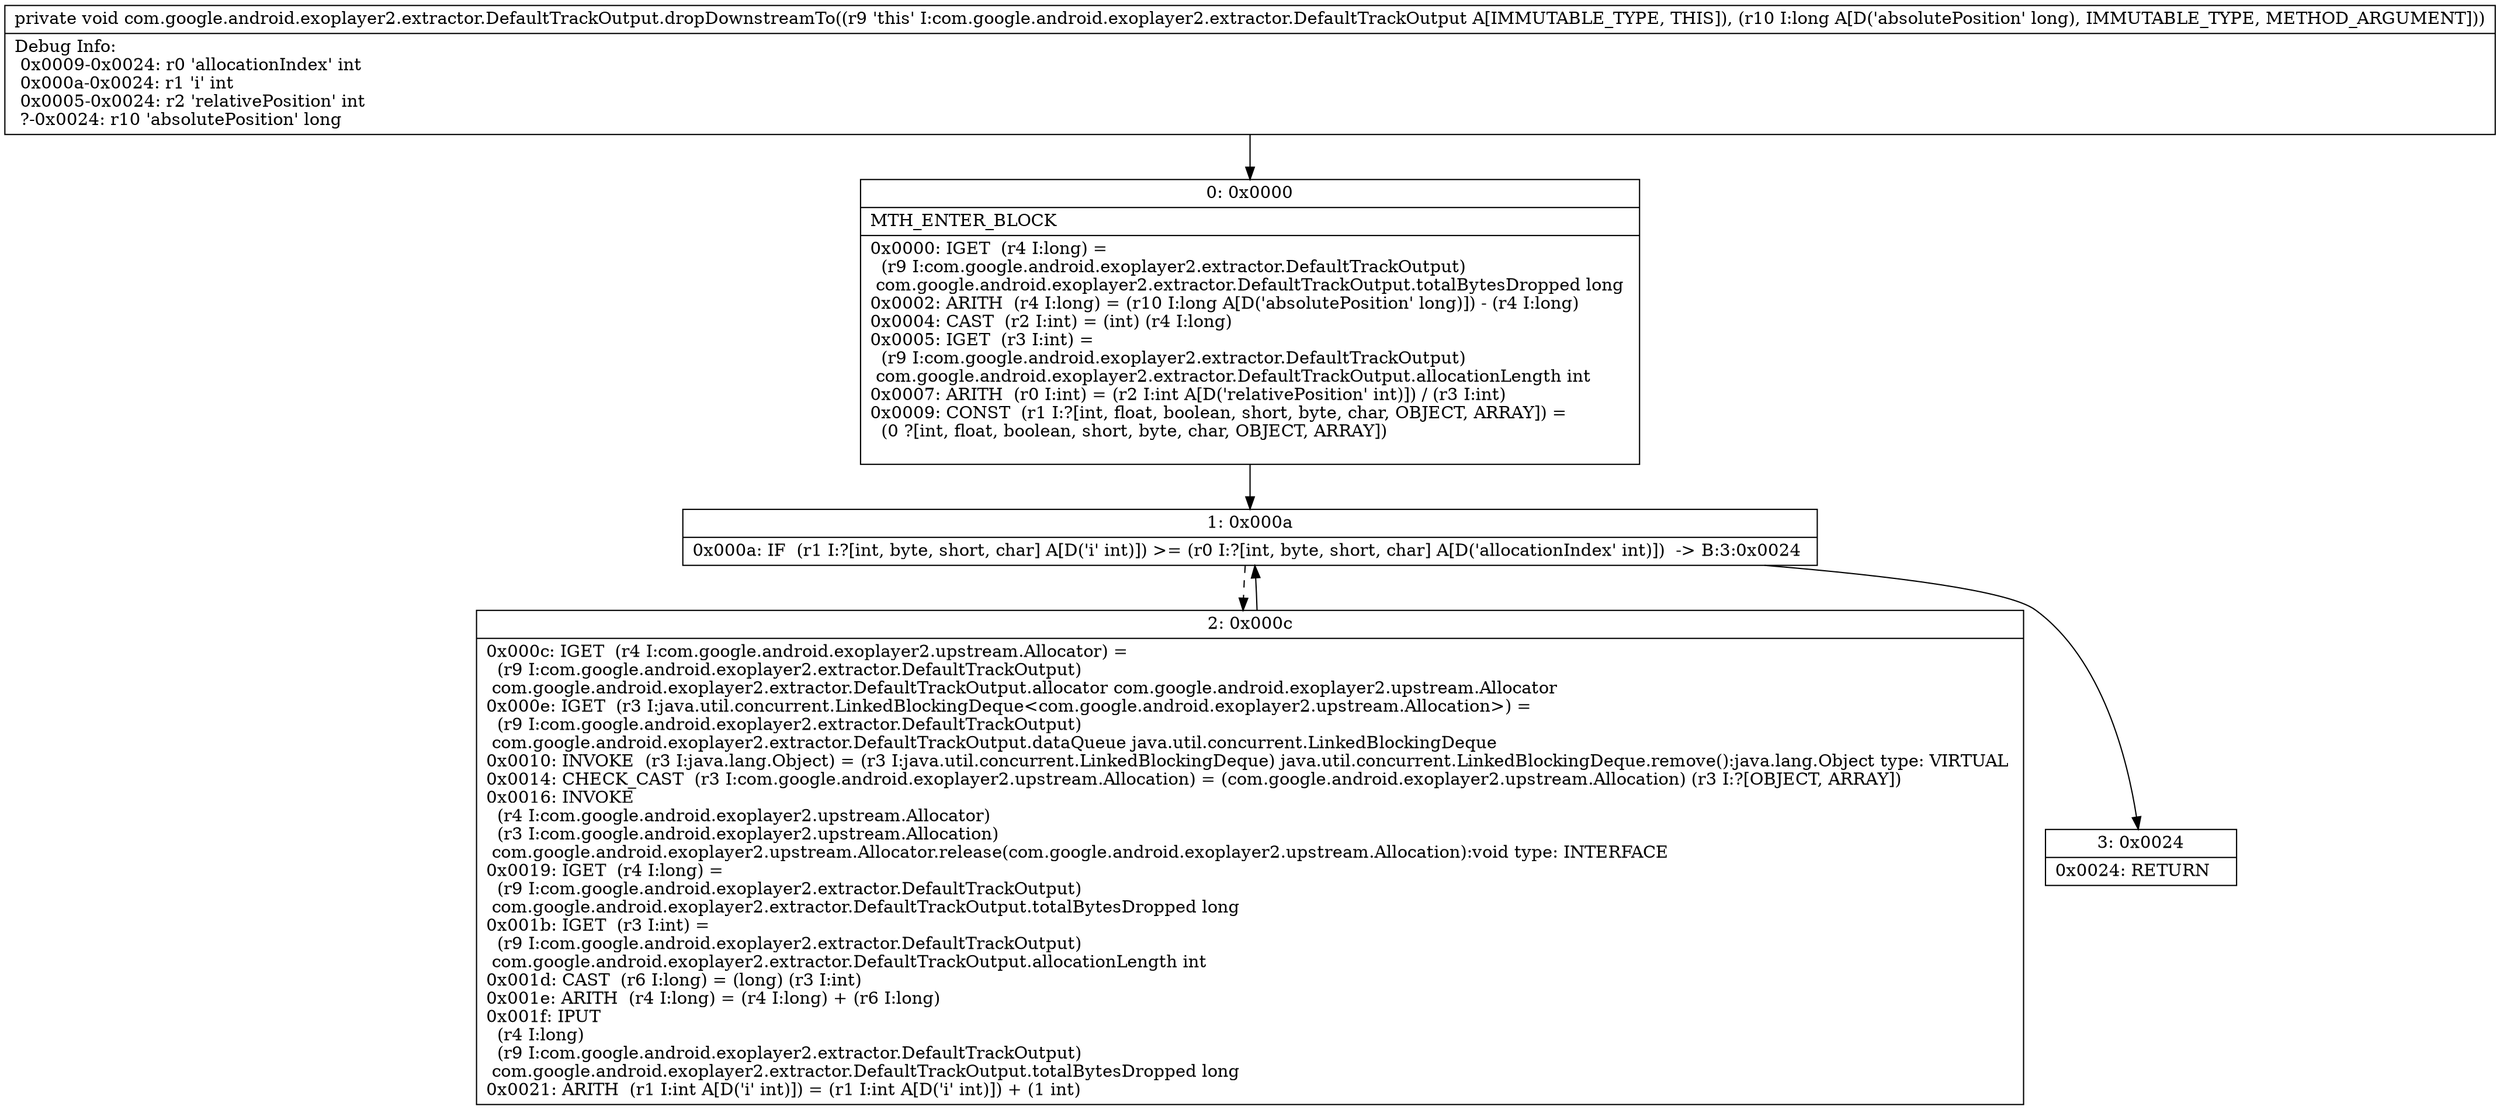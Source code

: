 digraph "CFG forcom.google.android.exoplayer2.extractor.DefaultTrackOutput.dropDownstreamTo(J)V" {
Node_0 [shape=record,label="{0\:\ 0x0000|MTH_ENTER_BLOCK\l|0x0000: IGET  (r4 I:long) = \l  (r9 I:com.google.android.exoplayer2.extractor.DefaultTrackOutput)\l com.google.android.exoplayer2.extractor.DefaultTrackOutput.totalBytesDropped long \l0x0002: ARITH  (r4 I:long) = (r10 I:long A[D('absolutePosition' long)]) \- (r4 I:long) \l0x0004: CAST  (r2 I:int) = (int) (r4 I:long) \l0x0005: IGET  (r3 I:int) = \l  (r9 I:com.google.android.exoplayer2.extractor.DefaultTrackOutput)\l com.google.android.exoplayer2.extractor.DefaultTrackOutput.allocationLength int \l0x0007: ARITH  (r0 I:int) = (r2 I:int A[D('relativePosition' int)]) \/ (r3 I:int) \l0x0009: CONST  (r1 I:?[int, float, boolean, short, byte, char, OBJECT, ARRAY]) = \l  (0 ?[int, float, boolean, short, byte, char, OBJECT, ARRAY])\l \l}"];
Node_1 [shape=record,label="{1\:\ 0x000a|0x000a: IF  (r1 I:?[int, byte, short, char] A[D('i' int)]) \>= (r0 I:?[int, byte, short, char] A[D('allocationIndex' int)])  \-\> B:3:0x0024 \l}"];
Node_2 [shape=record,label="{2\:\ 0x000c|0x000c: IGET  (r4 I:com.google.android.exoplayer2.upstream.Allocator) = \l  (r9 I:com.google.android.exoplayer2.extractor.DefaultTrackOutput)\l com.google.android.exoplayer2.extractor.DefaultTrackOutput.allocator com.google.android.exoplayer2.upstream.Allocator \l0x000e: IGET  (r3 I:java.util.concurrent.LinkedBlockingDeque\<com.google.android.exoplayer2.upstream.Allocation\>) = \l  (r9 I:com.google.android.exoplayer2.extractor.DefaultTrackOutput)\l com.google.android.exoplayer2.extractor.DefaultTrackOutput.dataQueue java.util.concurrent.LinkedBlockingDeque \l0x0010: INVOKE  (r3 I:java.lang.Object) = (r3 I:java.util.concurrent.LinkedBlockingDeque) java.util.concurrent.LinkedBlockingDeque.remove():java.lang.Object type: VIRTUAL \l0x0014: CHECK_CAST  (r3 I:com.google.android.exoplayer2.upstream.Allocation) = (com.google.android.exoplayer2.upstream.Allocation) (r3 I:?[OBJECT, ARRAY]) \l0x0016: INVOKE  \l  (r4 I:com.google.android.exoplayer2.upstream.Allocator)\l  (r3 I:com.google.android.exoplayer2.upstream.Allocation)\l com.google.android.exoplayer2.upstream.Allocator.release(com.google.android.exoplayer2.upstream.Allocation):void type: INTERFACE \l0x0019: IGET  (r4 I:long) = \l  (r9 I:com.google.android.exoplayer2.extractor.DefaultTrackOutput)\l com.google.android.exoplayer2.extractor.DefaultTrackOutput.totalBytesDropped long \l0x001b: IGET  (r3 I:int) = \l  (r9 I:com.google.android.exoplayer2.extractor.DefaultTrackOutput)\l com.google.android.exoplayer2.extractor.DefaultTrackOutput.allocationLength int \l0x001d: CAST  (r6 I:long) = (long) (r3 I:int) \l0x001e: ARITH  (r4 I:long) = (r4 I:long) + (r6 I:long) \l0x001f: IPUT  \l  (r4 I:long)\l  (r9 I:com.google.android.exoplayer2.extractor.DefaultTrackOutput)\l com.google.android.exoplayer2.extractor.DefaultTrackOutput.totalBytesDropped long \l0x0021: ARITH  (r1 I:int A[D('i' int)]) = (r1 I:int A[D('i' int)]) + (1 int) \l}"];
Node_3 [shape=record,label="{3\:\ 0x0024|0x0024: RETURN   \l}"];
MethodNode[shape=record,label="{private void com.google.android.exoplayer2.extractor.DefaultTrackOutput.dropDownstreamTo((r9 'this' I:com.google.android.exoplayer2.extractor.DefaultTrackOutput A[IMMUTABLE_TYPE, THIS]), (r10 I:long A[D('absolutePosition' long), IMMUTABLE_TYPE, METHOD_ARGUMENT]))  | Debug Info:\l  0x0009\-0x0024: r0 'allocationIndex' int\l  0x000a\-0x0024: r1 'i' int\l  0x0005\-0x0024: r2 'relativePosition' int\l  ?\-0x0024: r10 'absolutePosition' long\l}"];
MethodNode -> Node_0;
Node_0 -> Node_1;
Node_1 -> Node_2[style=dashed];
Node_1 -> Node_3;
Node_2 -> Node_1;
}

